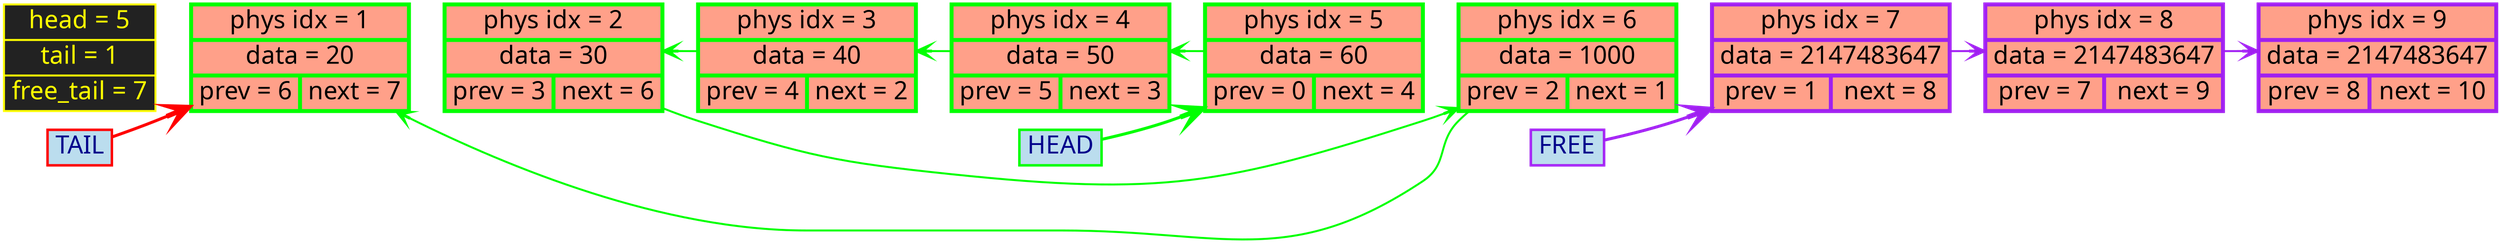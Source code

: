 digraph G {
rankdir=LR
bgcolor="transparent"
	node [shape=record, style="filled", fillcolor="#FFA089", fontcolor="black", color="#007CAD", penwidth=2.5, fontname="Tahoma", fontsize=25];

edge [color="#2d714f", arrowsize=1, penwidth=5, arrowhead="vee", style="bold"];
node0 [label="head = 5 | tail = 1 | free_tail = 7", shape=record, style="filled", fillcolor="#222222", fontcolor="yellow", color="yellow", penwidth=2];
	node1 [label="phys idx = 1 | data = 20 | {prev = 6 | next = 7} "];
	node2 [label="phys idx = 2 | data = 30 | {prev = 3 | next = 6} "];
	node3 [label="phys idx = 3 | data = 40 | {prev = 4 | next = 2} "];
	node4 [label="phys idx = 4 | data = 50 | {prev = 5 | next = 3} "];
	node5 [label="phys idx = 5 | data = 60 | {prev = 0 | next = 4} "];
	node6 [label="phys idx = 6 | data = 1000 | {prev = 2 | next = 1} "];
	node7 [label="phys idx = 7 | data = 2147483647 | {prev = 1 | next = 8} "];
	node8 [label="phys idx = 8 | data = 2147483647 | {prev = 7 | next = 9} "];
	node9 [label="phys idx = 9 | data = 2147483647 | {prev = 8 | next = 10} "];

head_label [shape=box, label="HEAD", style="filled", fillcolor="#BBDDEE", color="lime", fontcolor="darkblue"];
tail_label [shape=box, label="TAIL", style="filled", fillcolor="#BBDDEE", color="red", fontcolor="darkblue"];
free_head_label [shape=box, label="FREE", style="filled", fillcolor="#BBDDEE", color="purple", fontcolor="darkblue"];
head_label -> node5 [color="lime", arrowsize=2.5, penwidth=3];
tail_label -> node1 [color="red", arrowsize=2.5, penwidth=3];
free_head_label -> node7 [color="purple", arrowsize=2.5, penwidth=3];
node0 -> node1[style=invis, weight = 100000]	node1 -> node2 -> node3 -> node4 -> node5 -> node6 -> node7 -> node8 -> node9[style=invis, weight=1000000];
	node5 -> node4 -> node3 -> node2 -> node6 -> node1[color="lime", arrowsize=1.5, penwidth=2, weight=100000];

	node5[color = "lime", penwidth=4];
	node4[color = "lime", penwidth=4];
	node3[color = "lime", penwidth=4];
	node2[color = "lime", penwidth=4];
	node6[color = "lime", penwidth=4];
	node1[color = "lime", penwidth=4];

	node7 -> node8 -> node9[color="purple", arrowsize=1.5, penwidth=2, weight=100000];

	node7[color = "purple", penwidth=4];
	node8[color = "purple", penwidth=4];
	node9[color = "purple", penwidth=4];

}